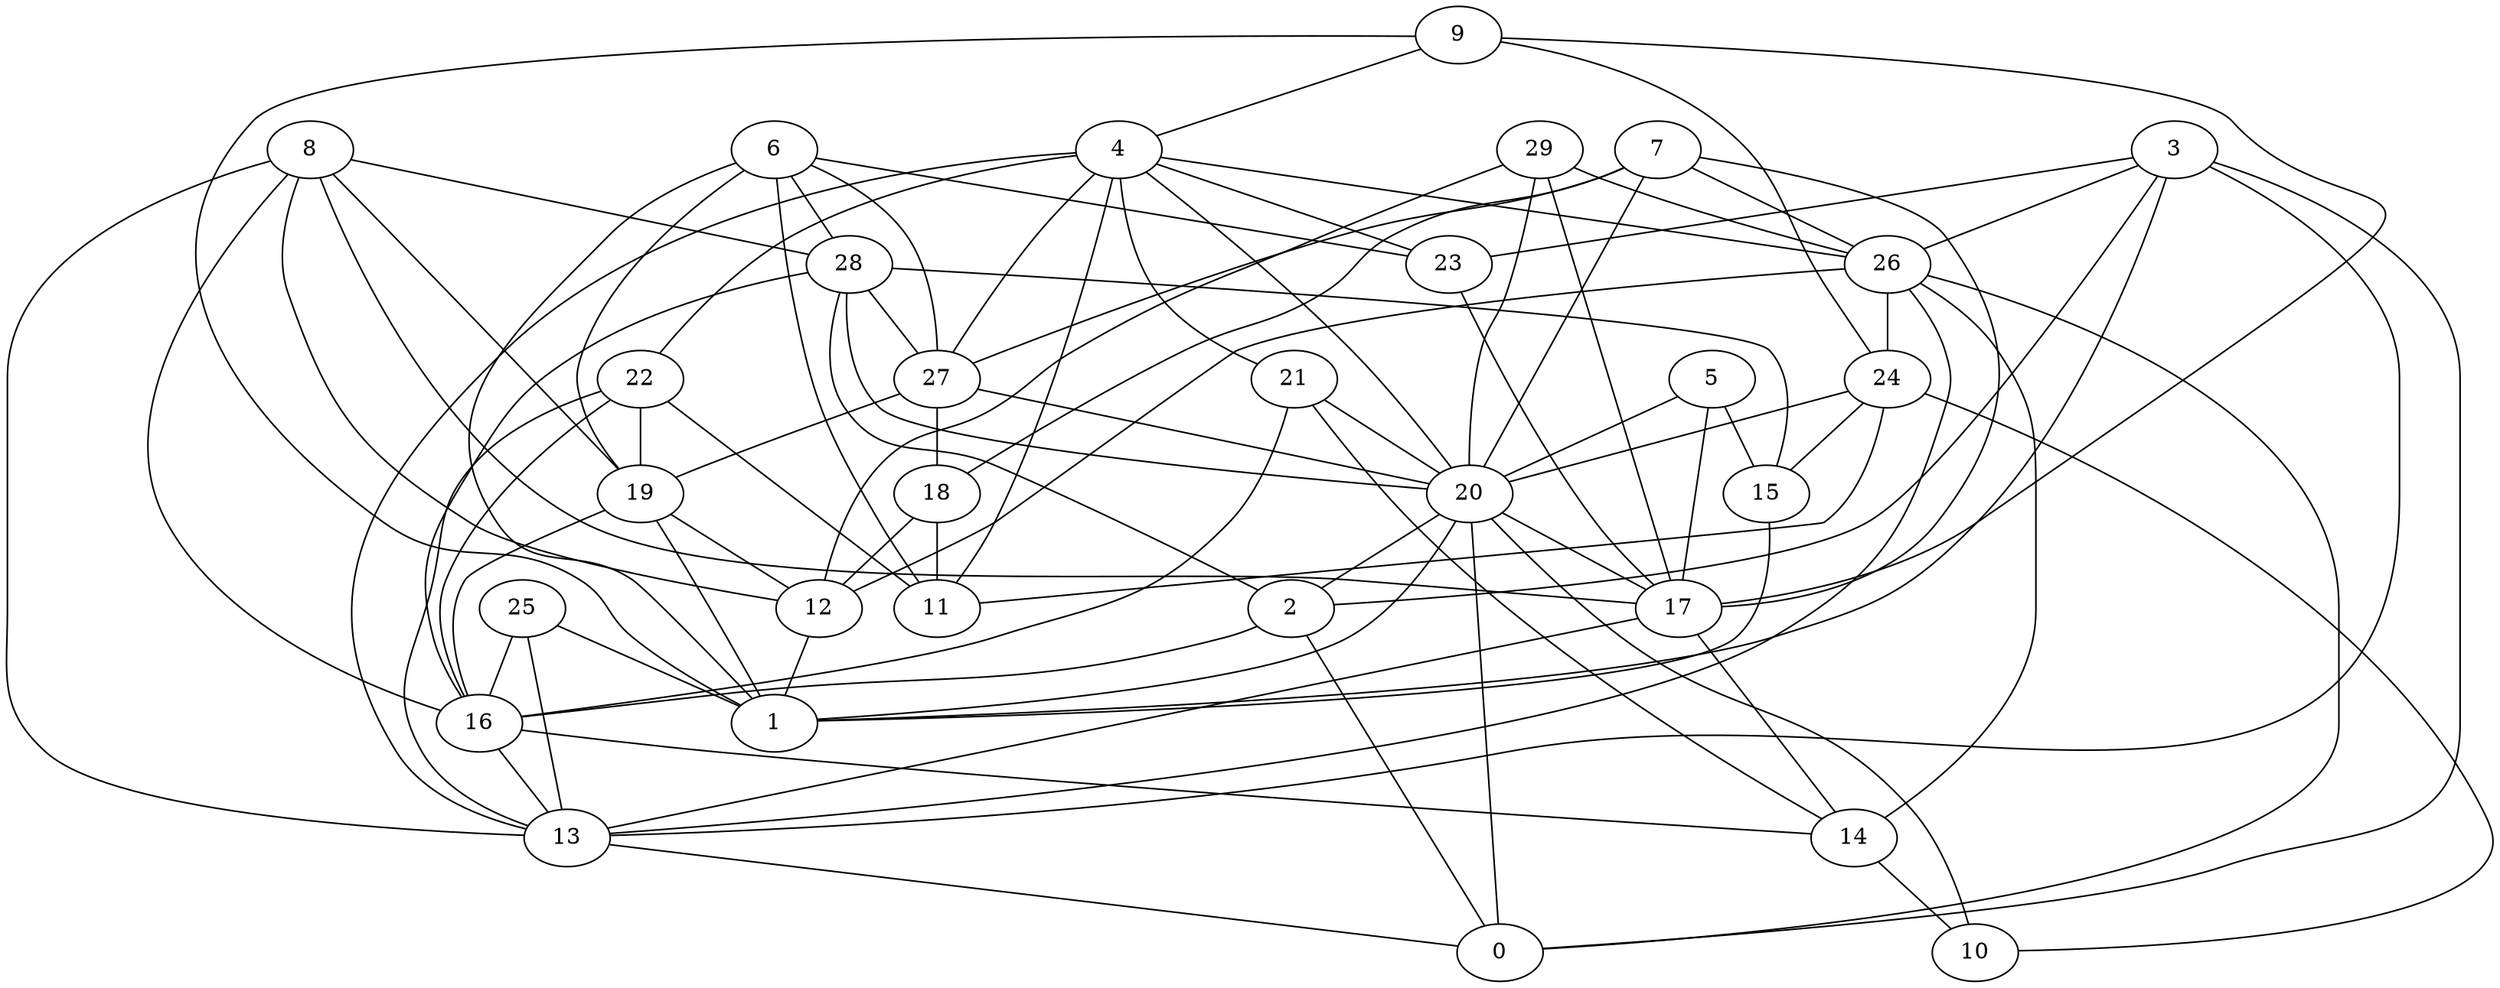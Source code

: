 digraph GG_graph {

subgraph G_graph {
edge [color = black]
"16" -> "14" [dir = none]
"16" -> "13" [dir = none]
"8" -> "19" [dir = none]
"8" -> "17" [dir = none]
"8" -> "28" [dir = none]
"8" -> "12" [dir = none]
"8" -> "16" [dir = none]
"8" -> "13" [dir = none]
"13" -> "0" [dir = none]
"15" -> "1" [dir = none]
"29" -> "17" [dir = none]
"29" -> "12" [dir = none]
"29" -> "20" [dir = none]
"29" -> "26" [dir = none]
"28" -> "20" [dir = none]
"28" -> "15" [dir = none]
"28" -> "16" [dir = none]
"28" -> "27" [dir = none]
"28" -> "2" [dir = none]
"9" -> "1" [dir = none]
"9" -> "24" [dir = none]
"9" -> "17" [dir = none]
"9" -> "4" [dir = none]
"22" -> "13" [dir = none]
"22" -> "11" [dir = none]
"22" -> "16" [dir = none]
"17" -> "13" [dir = none]
"17" -> "14" [dir = none]
"5" -> "17" [dir = none]
"5" -> "20" [dir = none]
"5" -> "15" [dir = none]
"12" -> "1" [dir = none]
"20" -> "1" [dir = none]
"20" -> "10" [dir = none]
"20" -> "0" [dir = none]
"20" -> "17" [dir = none]
"20" -> "2" [dir = none]
"26" -> "14" [dir = none]
"26" -> "24" [dir = none]
"26" -> "12" [dir = none]
"26" -> "0" [dir = none]
"26" -> "13" [dir = none]
"14" -> "10" [dir = none]
"27" -> "18" [dir = none]
"27" -> "20" [dir = none]
"27" -> "19" [dir = none]
"7" -> "20" [dir = none]
"7" -> "18" [dir = none]
"7" -> "17" [dir = none]
"7" -> "27" [dir = none]
"7" -> "26" [dir = none]
"3" -> "23" [dir = none]
"3" -> "13" [dir = none]
"3" -> "2" [dir = none]
"3" -> "26" [dir = none]
"3" -> "1" [dir = none]
"3" -> "0" [dir = none]
"6" -> "19" [dir = none]
"6" -> "28" [dir = none]
"6" -> "27" [dir = none]
"6" -> "1" [dir = none]
"6" -> "11" [dir = none]
"6" -> "23" [dir = none]
"19" -> "16" [dir = none]
"19" -> "1" [dir = none]
"19" -> "12" [dir = none]
"4" -> "26" [dir = none]
"4" -> "23" [dir = none]
"4" -> "22" [dir = none]
"4" -> "20" [dir = none]
"4" -> "11" [dir = none]
"4" -> "21" [dir = none]
"4" -> "27" [dir = none]
"18" -> "11" [dir = none]
"18" -> "12" [dir = none]
"2" -> "16" [dir = none]
"25" -> "13" [dir = none]
"25" -> "1" [dir = none]
"25" -> "16" [dir = none]
"24" -> "15" [dir = none]
"24" -> "10" [dir = none]
"24" -> "11" [dir = none]
"24" -> "20" [dir = none]
"21" -> "20" [dir = none]
"21" -> "14" [dir = none]
"21" -> "16" [dir = none]
"23" -> "17" [dir = none]
"22" -> "19" [dir = none]
"2" -> "0" [dir = none]
"4" -> "13" [dir = none]
}

}
